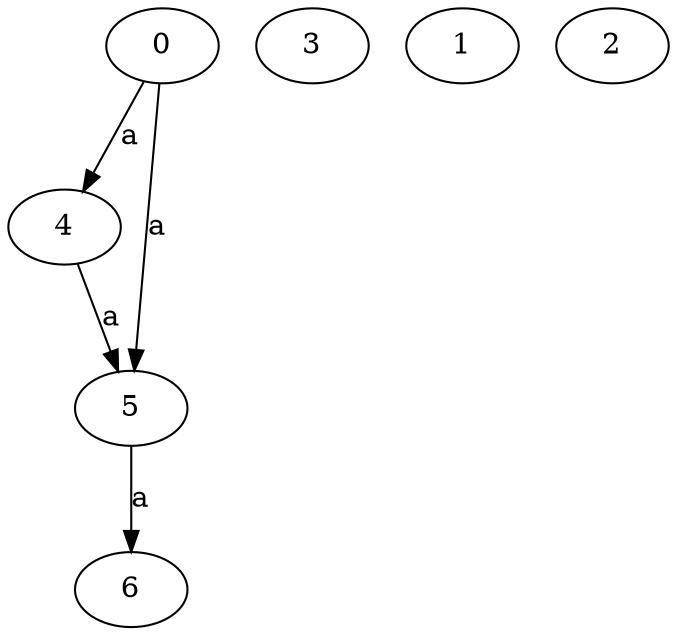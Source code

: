 strict digraph  {
0;
3;
4;
1;
2;
5;
6;
0 -> 4  [label=a];
0 -> 5  [label=a];
4 -> 5  [label=a];
5 -> 6  [label=a];
}
